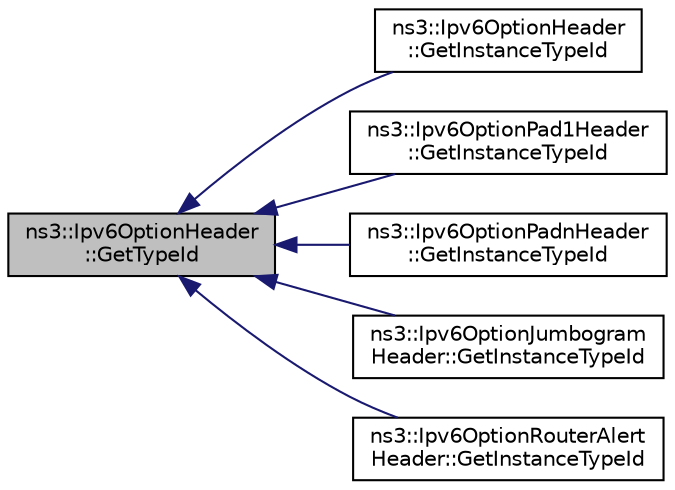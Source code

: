 digraph "ns3::Ipv6OptionHeader::GetTypeId"
{
  edge [fontname="Helvetica",fontsize="10",labelfontname="Helvetica",labelfontsize="10"];
  node [fontname="Helvetica",fontsize="10",shape=record];
  rankdir="LR";
  Node1 [label="ns3::Ipv6OptionHeader\l::GetTypeId",height=0.2,width=0.4,color="black", fillcolor="grey75", style="filled", fontcolor="black"];
  Node1 -> Node2 [dir="back",color="midnightblue",fontsize="10",style="solid"];
  Node2 [label="ns3::Ipv6OptionHeader\l::GetInstanceTypeId",height=0.2,width=0.4,color="black", fillcolor="white", style="filled",URL="$de/d13/classns3_1_1Ipv6OptionHeader.html#a6665d66b92cc7c5791d87380f4320853",tooltip="Get the instance type ID. "];
  Node1 -> Node3 [dir="back",color="midnightblue",fontsize="10",style="solid"];
  Node3 [label="ns3::Ipv6OptionPad1Header\l::GetInstanceTypeId",height=0.2,width=0.4,color="black", fillcolor="white", style="filled",URL="$d1/dbf/classns3_1_1Ipv6OptionPad1Header.html#a246b0396ae690ab19f0f3dc6dc38612f",tooltip="Get the instance type ID. "];
  Node1 -> Node4 [dir="back",color="midnightblue",fontsize="10",style="solid"];
  Node4 [label="ns3::Ipv6OptionPadnHeader\l::GetInstanceTypeId",height=0.2,width=0.4,color="black", fillcolor="white", style="filled",URL="$dd/d2f/classns3_1_1Ipv6OptionPadnHeader.html#a9fe08e6f1dcc0890dff484a459918149",tooltip="Get the instance type ID. "];
  Node1 -> Node5 [dir="back",color="midnightblue",fontsize="10",style="solid"];
  Node5 [label="ns3::Ipv6OptionJumbogram\lHeader::GetInstanceTypeId",height=0.2,width=0.4,color="black", fillcolor="white", style="filled",URL="$d0/db7/classns3_1_1Ipv6OptionJumbogramHeader.html#a6912561e4749b2fe8e6d8e80acfec9c7",tooltip="Get the instance type ID. "];
  Node1 -> Node6 [dir="back",color="midnightblue",fontsize="10",style="solid"];
  Node6 [label="ns3::Ipv6OptionRouterAlert\lHeader::GetInstanceTypeId",height=0.2,width=0.4,color="black", fillcolor="white", style="filled",URL="$d2/da8/classns3_1_1Ipv6OptionRouterAlertHeader.html#a62fade9361f43e4434b367f7cb6ecc23",tooltip="Get the instance type ID. "];
}
